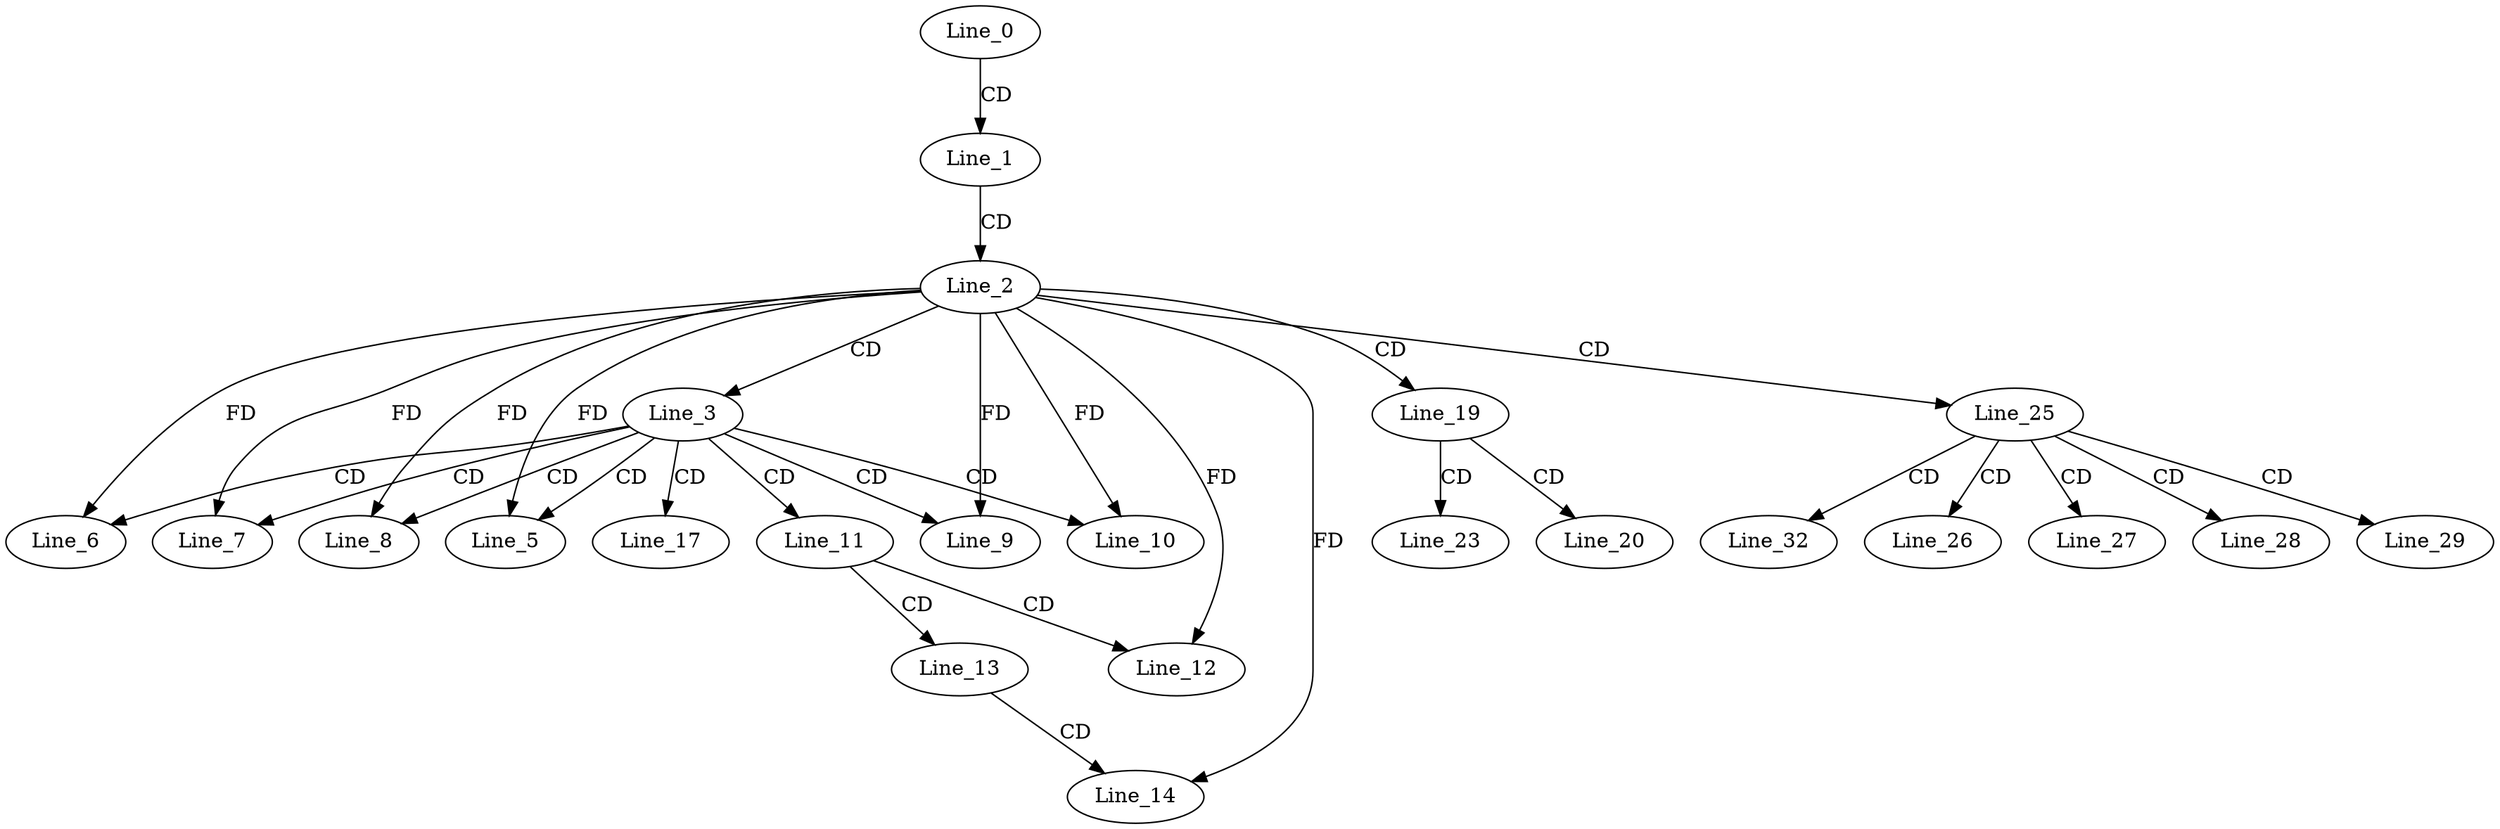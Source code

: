 digraph G {
  Line_0;
  Line_1;
  Line_2;
  Line_3;
  Line_5;
  Line_6;
  Line_7;
  Line_8;
  Line_9;
  Line_10;
  Line_11;
  Line_12;
  Line_13;
  Line_14;
  Line_17;
  Line_19;
  Line_20;
  Line_23;
  Line_25;
  Line_26;
  Line_27;
  Line_28;
  Line_29;
  Line_32;
  Line_0 -> Line_1 [ label="CD" ];
  Line_1 -> Line_2 [ label="CD" ];
  Line_2 -> Line_3 [ label="CD" ];
  Line_3 -> Line_5 [ label="CD" ];
  Line_2 -> Line_5 [ label="FD" ];
  Line_3 -> Line_6 [ label="CD" ];
  Line_2 -> Line_6 [ label="FD" ];
  Line_3 -> Line_7 [ label="CD" ];
  Line_2 -> Line_7 [ label="FD" ];
  Line_3 -> Line_8 [ label="CD" ];
  Line_2 -> Line_8 [ label="FD" ];
  Line_3 -> Line_9 [ label="CD" ];
  Line_2 -> Line_9 [ label="FD" ];
  Line_3 -> Line_10 [ label="CD" ];
  Line_2 -> Line_10 [ label="FD" ];
  Line_3 -> Line_11 [ label="CD" ];
  Line_11 -> Line_12 [ label="CD" ];
  Line_2 -> Line_12 [ label="FD" ];
  Line_11 -> Line_13 [ label="CD" ];
  Line_13 -> Line_14 [ label="CD" ];
  Line_2 -> Line_14 [ label="FD" ];
  Line_3 -> Line_17 [ label="CD" ];
  Line_2 -> Line_19 [ label="CD" ];
  Line_19 -> Line_20 [ label="CD" ];
  Line_19 -> Line_23 [ label="CD" ];
  Line_2 -> Line_25 [ label="CD" ];
  Line_25 -> Line_26 [ label="CD" ];
  Line_25 -> Line_27 [ label="CD" ];
  Line_25 -> Line_28 [ label="CD" ];
  Line_25 -> Line_29 [ label="CD" ];
  Line_25 -> Line_32 [ label="CD" ];
}
